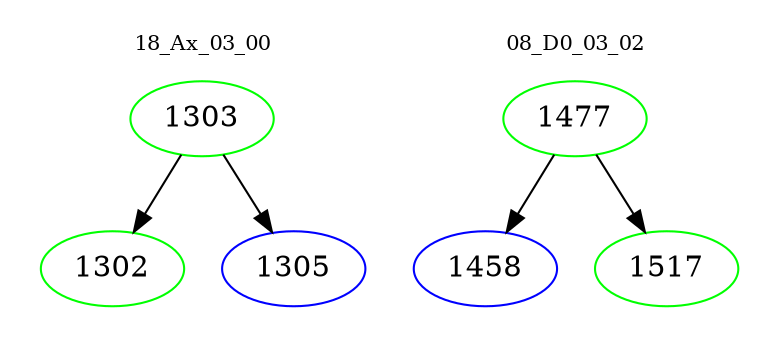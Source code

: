 digraph{
subgraph cluster_0 {
color = white
label = "18_Ax_03_00";
fontsize=10;
T0_1303 [label="1303", color="green"]
T0_1303 -> T0_1302 [color="black"]
T0_1302 [label="1302", color="green"]
T0_1303 -> T0_1305 [color="black"]
T0_1305 [label="1305", color="blue"]
}
subgraph cluster_1 {
color = white
label = "08_D0_03_02";
fontsize=10;
T1_1477 [label="1477", color="green"]
T1_1477 -> T1_1458 [color="black"]
T1_1458 [label="1458", color="blue"]
T1_1477 -> T1_1517 [color="black"]
T1_1517 [label="1517", color="green"]
}
}

